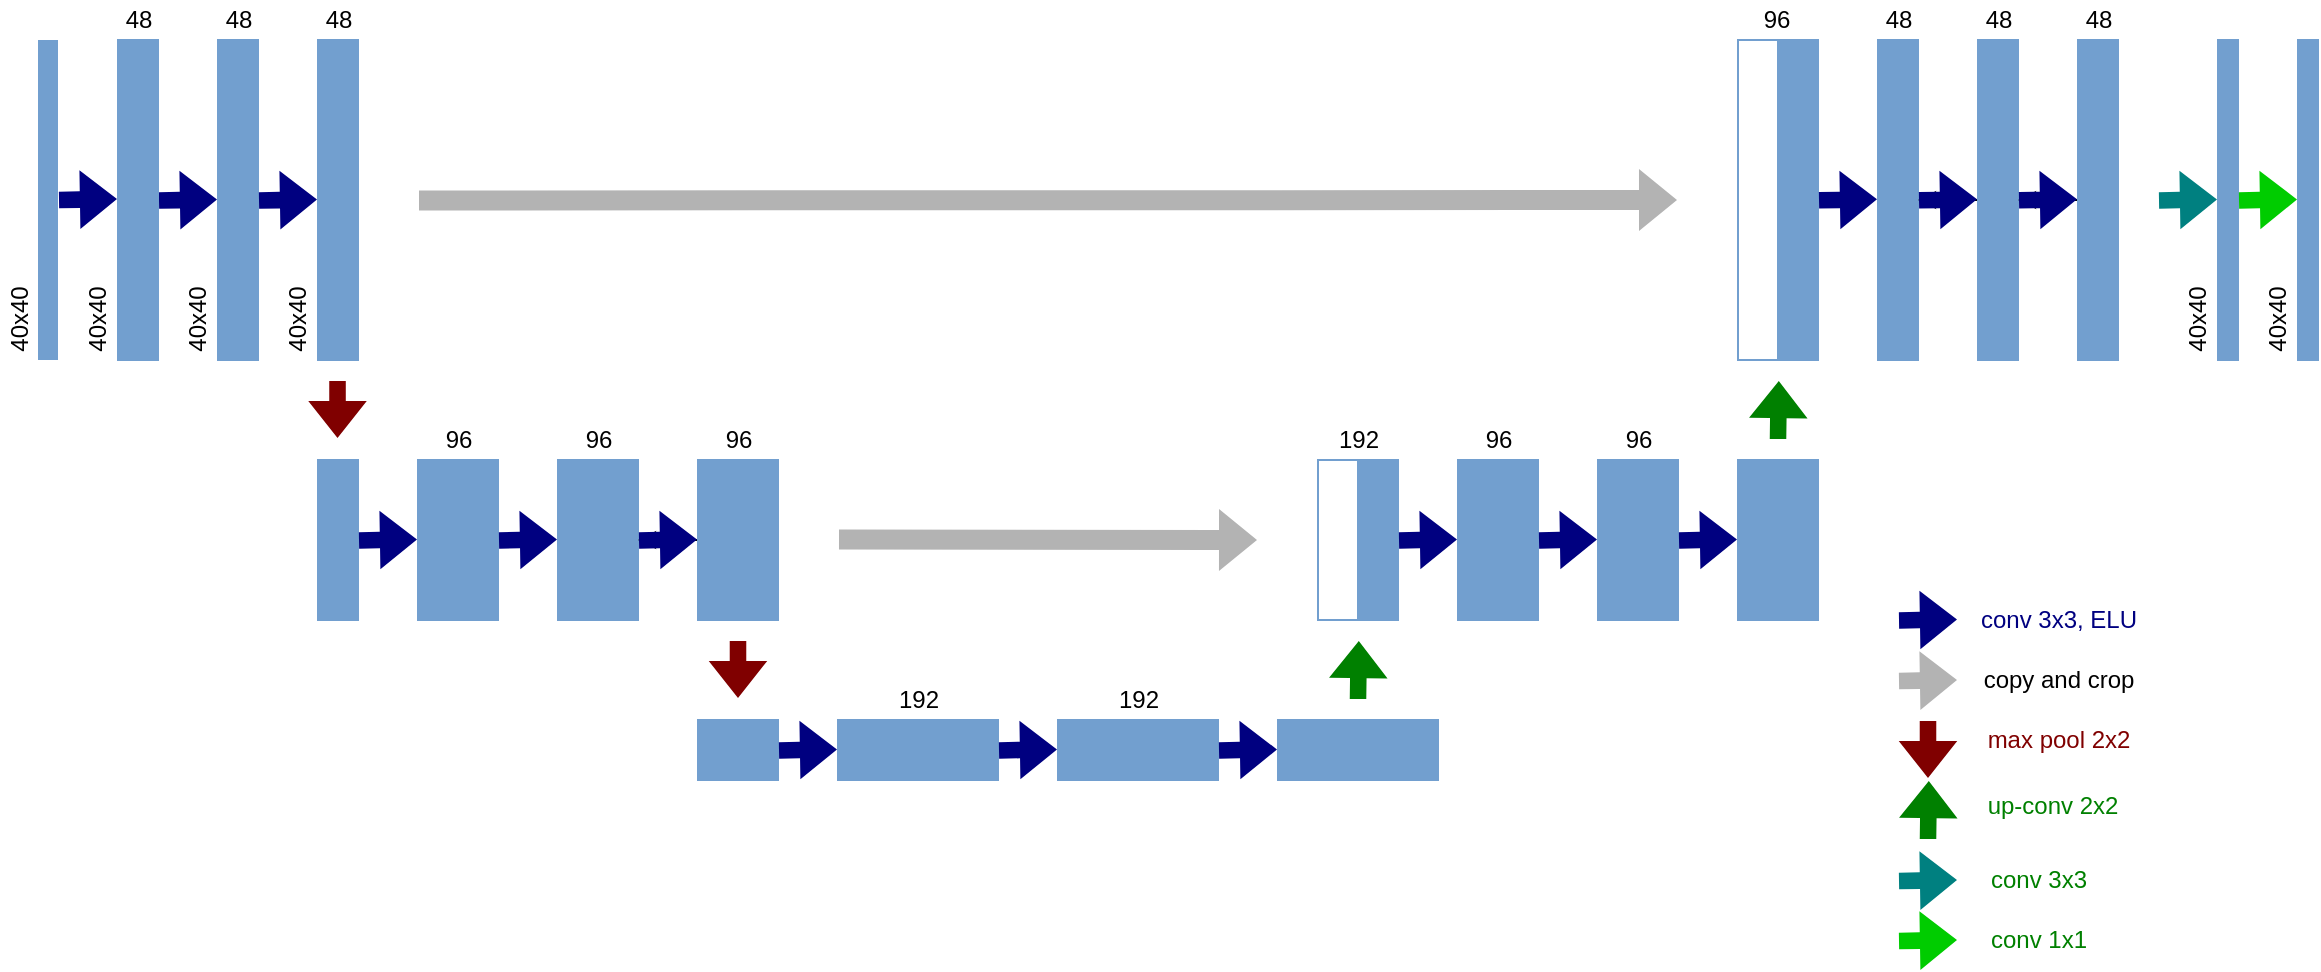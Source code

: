 <mxfile version="16.2.7" type="github">
  <diagram id="ypp5DjGhs4tE9Lc2tg0N" name="Page-1">
    <mxGraphModel dx="1058" dy="927" grid="1" gridSize="10" guides="1" tooltips="1" connect="1" arrows="1" fold="1" page="1" pageScale="1" pageWidth="1200" pageHeight="1600" math="0" shadow="0">
      <root>
        <mxCell id="0" />
        <mxCell id="1" parent="0" />
        <mxCell id="SPQnVZBuOhSP_aongafS-5" value="" style="shape=flexArrow;endArrow=classic;html=1;rounded=0;fillColor=#b3b3b3;strokeColor=none;" parent="1" edge="1">
          <mxGeometry width="50" height="50" relative="1" as="geometry">
            <mxPoint x="230" y="400.21" as="sourcePoint" />
            <mxPoint x="860" y="400" as="targetPoint" />
          </mxGeometry>
        </mxCell>
        <mxCell id="SPQnVZBuOhSP_aongafS-6" value="" style="shape=flexArrow;endArrow=classic;html=1;rounded=0;fillColor=#000080;width=8.269;endSize=5.85;strokeColor=none;" parent="1" edge="1">
          <mxGeometry width="50" height="50" relative="1" as="geometry">
            <mxPoint x="50" y="400" as="sourcePoint" />
            <mxPoint x="80" y="399.5" as="targetPoint" />
          </mxGeometry>
        </mxCell>
        <mxCell id="SPQnVZBuOhSP_aongafS-9" value="" style="shape=flexArrow;endArrow=classic;html=1;rounded=0;fillColor=#000080;width=8.269;endSize=5.85;strokeColor=none;" parent="1" edge="1">
          <mxGeometry width="50" height="50" relative="1" as="geometry">
            <mxPoint x="100" y="400.25" as="sourcePoint" />
            <mxPoint x="130" y="399.75" as="targetPoint" />
          </mxGeometry>
        </mxCell>
        <mxCell id="SPQnVZBuOhSP_aongafS-10" value="" style="shape=flexArrow;endArrow=classic;html=1;rounded=0;fillColor=#800000;width=8.269;endSize=5.85;strokeColor=none;" parent="1" edge="1">
          <mxGeometry width="50" height="50" relative="1" as="geometry">
            <mxPoint x="189.76" y="490" as="sourcePoint" />
            <mxPoint x="189.76" y="519.5" as="targetPoint" />
          </mxGeometry>
        </mxCell>
        <mxCell id="SPQnVZBuOhSP_aongafS-13" value="" style="rounded=0;whiteSpace=wrap;html=1;fillColor=#729FCF;gradientColor=none;strokeColor=none;" parent="1" vertex="1">
          <mxGeometry x="40" y="320" width="10" height="160" as="geometry" />
        </mxCell>
        <mxCell id="SPQnVZBuOhSP_aongafS-14" value="" style="rounded=0;whiteSpace=wrap;html=1;fillColor=#729FCF;gradientColor=none;strokeColor=#729FCF;" parent="1" vertex="1">
          <mxGeometry x="80" y="320" width="20" height="160" as="geometry" />
        </mxCell>
        <mxCell id="SPQnVZBuOhSP_aongafS-15" value="" style="rounded=0;whiteSpace=wrap;html=1;fillColor=#729FCF;gradientColor=none;strokeColor=#729FCF;" parent="1" vertex="1">
          <mxGeometry x="130" y="320" width="20" height="160" as="geometry" />
        </mxCell>
        <mxCell id="SPQnVZBuOhSP_aongafS-16" value="" style="rounded=0;whiteSpace=wrap;html=1;fillColor=#729FCF;gradientColor=none;strokeColor=#729FCF;" parent="1" vertex="1">
          <mxGeometry x="180" y="320" width="20" height="160" as="geometry" />
        </mxCell>
        <mxCell id="SPQnVZBuOhSP_aongafS-17" value="" style="shape=flexArrow;endArrow=classic;html=1;rounded=0;fillColor=#000080;width=8.269;endSize=5.85;strokeColor=none;" parent="1" edge="1">
          <mxGeometry width="50" height="50" relative="1" as="geometry">
            <mxPoint x="150" y="400.25" as="sourcePoint" />
            <mxPoint x="180" y="399.75" as="targetPoint" />
          </mxGeometry>
        </mxCell>
        <mxCell id="SPQnVZBuOhSP_aongafS-18" value="48" style="text;html=1;align=center;verticalAlign=middle;resizable=0;points=[];autosize=1;strokeColor=none;fillColor=none;" parent="1" vertex="1">
          <mxGeometry x="125" y="300" width="30" height="20" as="geometry" />
        </mxCell>
        <mxCell id="SPQnVZBuOhSP_aongafS-19" value="48" style="text;html=1;align=center;verticalAlign=middle;resizable=0;points=[];autosize=1;strokeColor=none;fillColor=none;" parent="1" vertex="1">
          <mxGeometry x="75" y="300" width="30" height="20" as="geometry" />
        </mxCell>
        <mxCell id="SPQnVZBuOhSP_aongafS-20" value="48" style="text;html=1;align=center;verticalAlign=middle;resizable=0;points=[];autosize=1;strokeColor=none;fillColor=none;" parent="1" vertex="1">
          <mxGeometry x="175" y="300" width="30" height="20" as="geometry" />
        </mxCell>
        <mxCell id="SPQnVZBuOhSP_aongafS-21" value="" style="rounded=0;whiteSpace=wrap;html=1;fillColor=#FFFFFF;gradientColor=none;strokeColor=#729FCF;" parent="1" vertex="1">
          <mxGeometry x="890" y="320" width="20" height="160" as="geometry" />
        </mxCell>
        <mxCell id="SPQnVZBuOhSP_aongafS-22" value="" style="rounded=0;whiteSpace=wrap;html=1;fillColor=#729FCF;gradientColor=none;strokeColor=#729FCF;" parent="1" vertex="1">
          <mxGeometry x="910" y="320" width="20" height="160" as="geometry" />
        </mxCell>
        <mxCell id="SPQnVZBuOhSP_aongafS-23" value="" style="rounded=0;whiteSpace=wrap;html=1;fillColor=#729FCF;gradientColor=none;strokeColor=#729FCF;" parent="1" vertex="1">
          <mxGeometry x="960" y="320" width="20" height="160" as="geometry" />
        </mxCell>
        <mxCell id="SPQnVZBuOhSP_aongafS-31" value="" style="edgeStyle=orthogonalEdgeStyle;rounded=0;orthogonalLoop=1;jettySize=auto;html=1;fillColor=#800000;" parent="1" source="SPQnVZBuOhSP_aongafS-24" target="SPQnVZBuOhSP_aongafS-23" edge="1">
          <mxGeometry relative="1" as="geometry" />
        </mxCell>
        <mxCell id="SPQnVZBuOhSP_aongafS-24" value="" style="rounded=0;whiteSpace=wrap;html=1;fillColor=#729FCF;gradientColor=none;strokeColor=#729FCF;" parent="1" vertex="1">
          <mxGeometry x="1010" y="320" width="20" height="160" as="geometry" />
        </mxCell>
        <mxCell id="SPQnVZBuOhSP_aongafS-25" value="96&lt;br&gt;" style="text;html=1;align=center;verticalAlign=middle;resizable=0;points=[];autosize=1;strokeColor=none;fillColor=none;" parent="1" vertex="1">
          <mxGeometry x="894" y="300" width="30" height="20" as="geometry" />
        </mxCell>
        <mxCell id="SPQnVZBuOhSP_aongafS-26" value="48" style="text;html=1;align=center;verticalAlign=middle;resizable=0;points=[];autosize=1;strokeColor=none;fillColor=none;" parent="1" vertex="1">
          <mxGeometry x="955" y="300" width="30" height="20" as="geometry" />
        </mxCell>
        <mxCell id="SPQnVZBuOhSP_aongafS-27" value="48" style="text;html=1;align=center;verticalAlign=middle;resizable=0;points=[];autosize=1;strokeColor=none;fillColor=none;" parent="1" vertex="1">
          <mxGeometry x="1005" y="300" width="30" height="20" as="geometry" />
        </mxCell>
        <mxCell id="SPQnVZBuOhSP_aongafS-29" value="" style="shape=flexArrow;endArrow=classic;html=1;rounded=0;fillColor=#000080;width=8.269;endSize=5.85;strokeColor=none;" parent="1" edge="1">
          <mxGeometry width="50" height="50" relative="1" as="geometry">
            <mxPoint x="930" y="400.17" as="sourcePoint" />
            <mxPoint x="960" y="399.67" as="targetPoint" />
          </mxGeometry>
        </mxCell>
        <mxCell id="SPQnVZBuOhSP_aongafS-30" value="" style="shape=flexArrow;endArrow=classic;html=1;rounded=0;fillColor=#000080;width=8.269;endSize=5.85;strokeColor=none;" parent="1" edge="1">
          <mxGeometry width="50" height="50" relative="1" as="geometry">
            <mxPoint x="980" y="400.17" as="sourcePoint" />
            <mxPoint x="1010" y="399.67" as="targetPoint" />
          </mxGeometry>
        </mxCell>
        <mxCell id="SPQnVZBuOhSP_aongafS-32" value="" style="shape=flexArrow;endArrow=classic;html=1;rounded=0;fillColor=#008080;width=8.269;endSize=5.85;strokeColor=none;" parent="1" edge="1">
          <mxGeometry width="50" height="50" relative="1" as="geometry">
            <mxPoint x="1100" y="400.21" as="sourcePoint" />
            <mxPoint x="1130" y="399.71" as="targetPoint" />
          </mxGeometry>
        </mxCell>
        <mxCell id="SPQnVZBuOhSP_aongafS-33" value="" style="rounded=0;whiteSpace=wrap;html=1;fillColor=#729FCF;gradientColor=none;strokeColor=#729FCF;" parent="1" vertex="1">
          <mxGeometry x="1130" y="320" width="10" height="160" as="geometry" />
        </mxCell>
        <mxCell id="SPQnVZBuOhSP_aongafS-35" value="" style="rounded=0;whiteSpace=wrap;html=1;fillColor=#729FCF;gradientColor=none;strokeColor=#729FCF;" parent="1" vertex="1">
          <mxGeometry x="180" y="530" width="20" height="80" as="geometry" />
        </mxCell>
        <mxCell id="SPQnVZBuOhSP_aongafS-36" value="" style="rounded=0;whiteSpace=wrap;html=1;fillColor=#729FCF;gradientColor=none;strokeColor=#729FCF;" parent="1" vertex="1">
          <mxGeometry x="230" y="530" width="20" height="80" as="geometry" />
        </mxCell>
        <mxCell id="SPQnVZBuOhSP_aongafS-37" value="" style="rounded=0;whiteSpace=wrap;html=1;fillColor=#729FCF;gradientColor=none;strokeColor=#729FCF;" parent="1" vertex="1">
          <mxGeometry x="250" y="530" width="20" height="80" as="geometry" />
        </mxCell>
        <mxCell id="SPQnVZBuOhSP_aongafS-38" value="" style="rounded=0;whiteSpace=wrap;html=1;fillColor=#729FCF;gradientColor=none;strokeColor=#729FCF;" parent="1" vertex="1">
          <mxGeometry x="300" y="530" width="20" height="80" as="geometry" />
        </mxCell>
        <mxCell id="SPQnVZBuOhSP_aongafS-39" value="" style="rounded=0;whiteSpace=wrap;html=1;fillColor=#729FCF;gradientColor=none;strokeColor=#729FCF;" parent="1" vertex="1">
          <mxGeometry x="320" y="530" width="20" height="80" as="geometry" />
        </mxCell>
        <mxCell id="SPQnVZBuOhSP_aongafS-40" value="" style="shape=flexArrow;endArrow=classic;html=1;rounded=0;fillColor=#000080;width=8.269;endSize=5.85;strokeColor=none;" parent="1" edge="1">
          <mxGeometry width="50" height="50" relative="1" as="geometry">
            <mxPoint x="200" y="570.22" as="sourcePoint" />
            <mxPoint x="230" y="569.72" as="targetPoint" />
          </mxGeometry>
        </mxCell>
        <mxCell id="SPQnVZBuOhSP_aongafS-41" value="" style="shape=flexArrow;endArrow=classic;html=1;rounded=0;fillColor=#000080;width=8.269;endSize=5.85;strokeColor=none;" parent="1" edge="1">
          <mxGeometry width="50" height="50" relative="1" as="geometry">
            <mxPoint x="270" y="570.22" as="sourcePoint" />
            <mxPoint x="300" y="569.72" as="targetPoint" />
          </mxGeometry>
        </mxCell>
        <mxCell id="SPQnVZBuOhSP_aongafS-63" value="" style="edgeStyle=orthogonalEdgeStyle;rounded=0;orthogonalLoop=1;jettySize=auto;html=1;fillColor=#008000;" parent="1" source="SPQnVZBuOhSP_aongafS-42" target="SPQnVZBuOhSP_aongafS-39" edge="1">
          <mxGeometry relative="1" as="geometry" />
        </mxCell>
        <mxCell id="SPQnVZBuOhSP_aongafS-42" value="" style="rounded=0;whiteSpace=wrap;html=1;fillColor=#729FCF;gradientColor=none;strokeColor=#729FCF;" parent="1" vertex="1">
          <mxGeometry x="370" y="530" width="20" height="80" as="geometry" />
        </mxCell>
        <mxCell id="SPQnVZBuOhSP_aongafS-43" value="" style="rounded=0;whiteSpace=wrap;html=1;fillColor=#729FCF;gradientColor=none;strokeColor=#729FCF;" parent="1" vertex="1">
          <mxGeometry x="390" y="530" width="20" height="80" as="geometry" />
        </mxCell>
        <mxCell id="SPQnVZBuOhSP_aongafS-44" value="" style="shape=flexArrow;endArrow=classic;html=1;rounded=0;fillColor=#000080;width=8.269;endSize=5.85;strokeColor=none;" parent="1" edge="1">
          <mxGeometry width="50" height="50" relative="1" as="geometry">
            <mxPoint x="340" y="570.22" as="sourcePoint" />
            <mxPoint x="370" y="569.72" as="targetPoint" />
          </mxGeometry>
        </mxCell>
        <mxCell id="SPQnVZBuOhSP_aongafS-45" value="" style="rounded=0;whiteSpace=wrap;html=1;fillColor=#729FCF;gradientColor=none;strokeColor=#729FCF;" parent="1" vertex="1">
          <mxGeometry x="700" y="530" width="20" height="80" as="geometry" />
        </mxCell>
        <mxCell id="SPQnVZBuOhSP_aongafS-46" value="" style="rounded=0;whiteSpace=wrap;html=1;fillColor=#729FCF;gradientColor=none;strokeColor=#729FCF;" parent="1" vertex="1">
          <mxGeometry x="750" y="530" width="20" height="80" as="geometry" />
        </mxCell>
        <mxCell id="SPQnVZBuOhSP_aongafS-47" value="" style="rounded=0;whiteSpace=wrap;html=1;fillColor=#729FCF;gradientColor=none;strokeColor=#729FCF;" parent="1" vertex="1">
          <mxGeometry x="770" y="530" width="20" height="80" as="geometry" />
        </mxCell>
        <mxCell id="SPQnVZBuOhSP_aongafS-48" value="" style="rounded=0;whiteSpace=wrap;html=1;fillColor=#729FCF;gradientColor=none;strokeColor=#729FCF;" parent="1" vertex="1">
          <mxGeometry x="820" y="530" width="20" height="80" as="geometry" />
        </mxCell>
        <mxCell id="SPQnVZBuOhSP_aongafS-49" value="" style="rounded=0;whiteSpace=wrap;html=1;fillColor=#729FCF;gradientColor=none;strokeColor=#729FCF;" parent="1" vertex="1">
          <mxGeometry x="840" y="530" width="20" height="80" as="geometry" />
        </mxCell>
        <mxCell id="SPQnVZBuOhSP_aongafS-50" value="" style="shape=flexArrow;endArrow=classic;html=1;rounded=0;fillColor=#000080;width=8.269;endSize=5.85;strokeColor=none;" parent="1" edge="1">
          <mxGeometry width="50" height="50" relative="1" as="geometry">
            <mxPoint x="720" y="570.22" as="sourcePoint" />
            <mxPoint x="750" y="569.72" as="targetPoint" />
          </mxGeometry>
        </mxCell>
        <mxCell id="SPQnVZBuOhSP_aongafS-51" value="" style="shape=flexArrow;endArrow=classic;html=1;rounded=0;fillColor=#000080;width=8.269;endSize=5.85;strokeColor=none;" parent="1" edge="1">
          <mxGeometry width="50" height="50" relative="1" as="geometry">
            <mxPoint x="790" y="570.22" as="sourcePoint" />
            <mxPoint x="820" y="569.72" as="targetPoint" />
          </mxGeometry>
        </mxCell>
        <mxCell id="SPQnVZBuOhSP_aongafS-52" value="" style="rounded=0;whiteSpace=wrap;html=1;fillColor=#729FCF;gradientColor=none;strokeColor=#729FCF;" parent="1" vertex="1">
          <mxGeometry x="890" y="530" width="20" height="80" as="geometry" />
        </mxCell>
        <mxCell id="SPQnVZBuOhSP_aongafS-53" value="" style="rounded=0;whiteSpace=wrap;html=1;fillColor=#729FCF;gradientColor=none;strokeColor=#729FCF;" parent="1" vertex="1">
          <mxGeometry x="910" y="530" width="20" height="80" as="geometry" />
        </mxCell>
        <mxCell id="SPQnVZBuOhSP_aongafS-54" value="" style="shape=flexArrow;endArrow=classic;html=1;rounded=0;fillColor=#000080;width=8.269;endSize=5.85;strokeColor=none;" parent="1" edge="1">
          <mxGeometry width="50" height="50" relative="1" as="geometry">
            <mxPoint x="860" y="570.22" as="sourcePoint" />
            <mxPoint x="890" y="569.72" as="targetPoint" />
          </mxGeometry>
        </mxCell>
        <mxCell id="SPQnVZBuOhSP_aongafS-55" value="" style="rounded=0;whiteSpace=wrap;html=1;fillColor=#FFFFFF;gradientColor=none;strokeColor=#729FCF;" parent="1" vertex="1">
          <mxGeometry x="680" y="530" width="20" height="80" as="geometry" />
        </mxCell>
        <mxCell id="SPQnVZBuOhSP_aongafS-57" value="" style="shape=flexArrow;endArrow=classic;html=1;rounded=0;fillColor=#b3b3b3;strokeColor=none;" parent="1" edge="1">
          <mxGeometry width="50" height="50" relative="1" as="geometry">
            <mxPoint x="440" y="569.78" as="sourcePoint" />
            <mxPoint x="650" y="570" as="targetPoint" />
          </mxGeometry>
        </mxCell>
        <mxCell id="SPQnVZBuOhSP_aongafS-58" value="" style="shape=flexArrow;endArrow=classic;html=1;rounded=0;fillColor=#800000;width=8.269;endSize=5.85;strokeColor=none;" parent="1" edge="1">
          <mxGeometry width="50" height="50" relative="1" as="geometry">
            <mxPoint x="390" y="620" as="sourcePoint" />
            <mxPoint x="390" y="649.5" as="targetPoint" />
          </mxGeometry>
        </mxCell>
        <mxCell id="SPQnVZBuOhSP_aongafS-59" value="" style="shape=flexArrow;endArrow=classic;html=1;rounded=0;fillColor=#008000;width=8.269;endSize=5.85;strokeColor=none;" parent="1" edge="1">
          <mxGeometry width="50" height="50" relative="1" as="geometry">
            <mxPoint x="700" y="650" as="sourcePoint" />
            <mxPoint x="700.41" y="620" as="targetPoint" />
          </mxGeometry>
        </mxCell>
        <mxCell id="SPQnVZBuOhSP_aongafS-60" value="" style="shape=flexArrow;endArrow=classic;html=1;rounded=0;fillColor=#008000;width=8.269;endSize=5.85;strokeColor=none;" parent="1" edge="1">
          <mxGeometry width="50" height="50" relative="1" as="geometry">
            <mxPoint x="910" y="520.0" as="sourcePoint" />
            <mxPoint x="910.41" y="490.0" as="targetPoint" />
          </mxGeometry>
        </mxCell>
        <mxCell id="SPQnVZBuOhSP_aongafS-61" value="" style="rounded=0;whiteSpace=wrap;html=1;fillColor=#729FCF;gradientColor=none;strokeColor=#729FCF;" parent="1" vertex="1">
          <mxGeometry x="390" y="660" width="20" height="30" as="geometry" />
        </mxCell>
        <mxCell id="SPQnVZBuOhSP_aongafS-62" value="" style="rounded=0;whiteSpace=wrap;html=1;fillColor=#729FCF;gradientColor=none;strokeColor=#729FCF;" parent="1" vertex="1">
          <mxGeometry x="370" y="660" width="20" height="30" as="geometry" />
        </mxCell>
        <mxCell id="SPQnVZBuOhSP_aongafS-64" value="" style="shape=flexArrow;endArrow=classic;html=1;rounded=0;fillColor=#000080;width=8.269;endSize=5.85;strokeColor=none;" parent="1" edge="1">
          <mxGeometry width="50" height="50" relative="1" as="geometry">
            <mxPoint x="410" y="675.21" as="sourcePoint" />
            <mxPoint x="440" y="674.71" as="targetPoint" />
          </mxGeometry>
        </mxCell>
        <mxCell id="SPQnVZBuOhSP_aongafS-65" value="" style="rounded=0;whiteSpace=wrap;html=1;fillColor=#729FCF;gradientColor=none;strokeColor=#729FCF;" parent="1" vertex="1">
          <mxGeometry x="440" y="660" width="20" height="30" as="geometry" />
        </mxCell>
        <mxCell id="SPQnVZBuOhSP_aongafS-66" value="" style="rounded=0;whiteSpace=wrap;html=1;fillColor=#729FCF;gradientColor=none;strokeColor=#729FCF;" parent="1" vertex="1">
          <mxGeometry x="460" y="660" width="20" height="30" as="geometry" />
        </mxCell>
        <mxCell id="SPQnVZBuOhSP_aongafS-67" value="" style="rounded=0;whiteSpace=wrap;html=1;fillColor=#729FCF;gradientColor=none;strokeColor=#729FCF;" parent="1" vertex="1">
          <mxGeometry x="480" y="660" width="20" height="30" as="geometry" />
        </mxCell>
        <mxCell id="SPQnVZBuOhSP_aongafS-68" value="" style="rounded=0;whiteSpace=wrap;html=1;fillColor=#729FCF;gradientColor=none;strokeColor=#729FCF;" parent="1" vertex="1">
          <mxGeometry x="500" y="660" width="20" height="30" as="geometry" />
        </mxCell>
        <mxCell id="SPQnVZBuOhSP_aongafS-69" value="" style="shape=flexArrow;endArrow=classic;html=1;rounded=0;fillColor=#000080;width=8.269;endSize=5.85;strokeColor=none;" parent="1" edge="1">
          <mxGeometry width="50" height="50" relative="1" as="geometry">
            <mxPoint x="520" y="675.21" as="sourcePoint" />
            <mxPoint x="550" y="674.71" as="targetPoint" />
          </mxGeometry>
        </mxCell>
        <mxCell id="SPQnVZBuOhSP_aongafS-70" value="" style="rounded=0;whiteSpace=wrap;html=1;fillColor=#729FCF;gradientColor=none;strokeColor=#729FCF;" parent="1" vertex="1">
          <mxGeometry x="550" y="660" width="20" height="30" as="geometry" />
        </mxCell>
        <mxCell id="SPQnVZBuOhSP_aongafS-71" value="" style="rounded=0;whiteSpace=wrap;html=1;fillColor=#729FCF;gradientColor=none;strokeColor=#729FCF;" parent="1" vertex="1">
          <mxGeometry x="570" y="660" width="20" height="30" as="geometry" />
        </mxCell>
        <mxCell id="SPQnVZBuOhSP_aongafS-72" value="" style="rounded=0;whiteSpace=wrap;html=1;fillColor=#729FCF;gradientColor=none;strokeColor=#729FCF;" parent="1" vertex="1">
          <mxGeometry x="590" y="660" width="20" height="30" as="geometry" />
        </mxCell>
        <mxCell id="SPQnVZBuOhSP_aongafS-73" value="" style="rounded=0;whiteSpace=wrap;html=1;fillColor=#729FCF;gradientColor=none;strokeColor=#729FCF;" parent="1" vertex="1">
          <mxGeometry x="610" y="660" width="20" height="30" as="geometry" />
        </mxCell>
        <mxCell id="SPQnVZBuOhSP_aongafS-74" value="" style="shape=flexArrow;endArrow=classic;html=1;rounded=0;fillColor=#000080;width=8.269;endSize=5.85;strokeColor=none;" parent="1" edge="1">
          <mxGeometry width="50" height="50" relative="1" as="geometry">
            <mxPoint x="630" y="675.21" as="sourcePoint" />
            <mxPoint x="660" y="674.71" as="targetPoint" />
          </mxGeometry>
        </mxCell>
        <mxCell id="SPQnVZBuOhSP_aongafS-75" value="" style="rounded=0;whiteSpace=wrap;html=1;fillColor=#729FCF;gradientColor=none;strokeColor=#729FCF;" parent="1" vertex="1">
          <mxGeometry x="660" y="660" width="20" height="30" as="geometry" />
        </mxCell>
        <mxCell id="SPQnVZBuOhSP_aongafS-76" value="" style="rounded=0;whiteSpace=wrap;html=1;fillColor=#729FCF;gradientColor=none;strokeColor=#729FCF;" parent="1" vertex="1">
          <mxGeometry x="680" y="660" width="20" height="30" as="geometry" />
        </mxCell>
        <mxCell id="SPQnVZBuOhSP_aongafS-77" value="" style="rounded=0;whiteSpace=wrap;html=1;fillColor=#729FCF;gradientColor=none;strokeColor=#729FCF;" parent="1" vertex="1">
          <mxGeometry x="700" y="660" width="20" height="30" as="geometry" />
        </mxCell>
        <mxCell id="SPQnVZBuOhSP_aongafS-78" value="" style="rounded=0;whiteSpace=wrap;html=1;fillColor=#729FCF;gradientColor=none;strokeColor=#729FCF;" parent="1" vertex="1">
          <mxGeometry x="720" y="660" width="20" height="30" as="geometry" />
        </mxCell>
        <mxCell id="SPQnVZBuOhSP_aongafS-79" value="192&lt;br&gt;" style="text;html=1;align=center;verticalAlign=middle;resizable=0;points=[];autosize=1;strokeColor=none;fillColor=none;" parent="1" vertex="1">
          <mxGeometry x="460" y="640" width="40" height="20" as="geometry" />
        </mxCell>
        <mxCell id="SPQnVZBuOhSP_aongafS-80" value="192&lt;br&gt;" style="text;html=1;align=center;verticalAlign=middle;resizable=0;points=[];autosize=1;strokeColor=none;fillColor=none;" parent="1" vertex="1">
          <mxGeometry x="570" y="640" width="40" height="20" as="geometry" />
        </mxCell>
        <mxCell id="SPQnVZBuOhSP_aongafS-82" value="96" style="text;html=1;align=center;verticalAlign=middle;resizable=0;points=[];autosize=1;strokeColor=none;fillColor=none;" parent="1" vertex="1">
          <mxGeometry x="235" y="510" width="30" height="20" as="geometry" />
        </mxCell>
        <mxCell id="SPQnVZBuOhSP_aongafS-83" value="96" style="text;html=1;align=center;verticalAlign=middle;resizable=0;points=[];autosize=1;strokeColor=none;fillColor=none;" parent="1" vertex="1">
          <mxGeometry x="305" y="510" width="30" height="20" as="geometry" />
        </mxCell>
        <mxCell id="SPQnVZBuOhSP_aongafS-84" value="96" style="text;html=1;align=center;verticalAlign=middle;resizable=0;points=[];autosize=1;strokeColor=none;fillColor=none;" parent="1" vertex="1">
          <mxGeometry x="375" y="510" width="30" height="20" as="geometry" />
        </mxCell>
        <mxCell id="SPQnVZBuOhSP_aongafS-85" value="192&lt;br&gt;" style="text;html=1;align=center;verticalAlign=middle;resizable=0;points=[];autosize=1;strokeColor=none;fillColor=none;" parent="1" vertex="1">
          <mxGeometry x="680" y="510" width="40" height="20" as="geometry" />
        </mxCell>
        <mxCell id="SPQnVZBuOhSP_aongafS-87" value="96" style="text;html=1;align=center;verticalAlign=middle;resizable=0;points=[];autosize=1;strokeColor=none;fillColor=none;" parent="1" vertex="1">
          <mxGeometry x="825" y="510" width="30" height="20" as="geometry" />
        </mxCell>
        <mxCell id="SPQnVZBuOhSP_aongafS-88" value="96" style="text;html=1;align=center;verticalAlign=middle;resizable=0;points=[];autosize=1;strokeColor=none;fillColor=none;" parent="1" vertex="1">
          <mxGeometry x="755" y="510" width="30" height="20" as="geometry" />
        </mxCell>
        <mxCell id="SPQnVZBuOhSP_aongafS-89" value="" style="shape=flexArrow;endArrow=classic;html=1;rounded=0;fillColor=#000080;width=8.269;endSize=5.85;strokeColor=none;" parent="1" edge="1">
          <mxGeometry width="50" height="50" relative="1" as="geometry">
            <mxPoint x="970" y="610.21" as="sourcePoint" />
            <mxPoint x="1000" y="609.71" as="targetPoint" />
          </mxGeometry>
        </mxCell>
        <mxCell id="SPQnVZBuOhSP_aongafS-90" value="&lt;font color=&quot;#000080&quot;&gt;conv 3x3, ELU&lt;/font&gt;" style="text;html=1;align=center;verticalAlign=middle;resizable=0;points=[];autosize=1;strokeColor=none;fillColor=none;" parent="1" vertex="1">
          <mxGeometry x="1005" y="600" width="90" height="20" as="geometry" />
        </mxCell>
        <mxCell id="SPQnVZBuOhSP_aongafS-92" value="" style="shape=flexArrow;endArrow=classic;html=1;rounded=0;fillColor=#B3B3B3;width=8.269;endSize=5.85;strokeColor=none;" parent="1" edge="1">
          <mxGeometry width="50" height="50" relative="1" as="geometry">
            <mxPoint x="970" y="640.5" as="sourcePoint" />
            <mxPoint x="1000" y="640.0" as="targetPoint" />
          </mxGeometry>
        </mxCell>
        <mxCell id="SPQnVZBuOhSP_aongafS-93" value="copy and crop" style="text;html=1;align=center;verticalAlign=middle;resizable=0;points=[];autosize=1;strokeColor=none;fillColor=none;" parent="1" vertex="1">
          <mxGeometry x="1005" y="630" width="90" height="20" as="geometry" />
        </mxCell>
        <mxCell id="SPQnVZBuOhSP_aongafS-94" value="" style="shape=flexArrow;endArrow=classic;html=1;rounded=0;fillColor=#800000;width=8.269;endSize=5.85;strokeColor=none;" parent="1" edge="1">
          <mxGeometry width="50" height="50" relative="1" as="geometry">
            <mxPoint x="985" y="660" as="sourcePoint" />
            <mxPoint x="985" y="689.5" as="targetPoint" />
          </mxGeometry>
        </mxCell>
        <mxCell id="SPQnVZBuOhSP_aongafS-95" value="" style="shape=flexArrow;endArrow=classic;html=1;rounded=0;fillColor=#008000;width=8.269;endSize=5.85;strokeColor=none;" parent="1" edge="1">
          <mxGeometry width="50" height="50" relative="1" as="geometry">
            <mxPoint x="985" y="720.0" as="sourcePoint" />
            <mxPoint x="985.41" y="690.0" as="targetPoint" />
          </mxGeometry>
        </mxCell>
        <mxCell id="SPQnVZBuOhSP_aongafS-96" value="" style="shape=flexArrow;endArrow=classic;html=1;rounded=0;fillColor=#008080;width=8.269;endSize=5.85;strokeColor=none;" parent="1" edge="1">
          <mxGeometry width="50" height="50" relative="1" as="geometry">
            <mxPoint x="970" y="740.5" as="sourcePoint" />
            <mxPoint x="1000" y="740" as="targetPoint" />
          </mxGeometry>
        </mxCell>
        <mxCell id="SPQnVZBuOhSP_aongafS-97" value="&lt;font color=&quot;#800000&quot;&gt;max pool 2x2&lt;/font&gt;" style="text;html=1;align=center;verticalAlign=middle;resizable=0;points=[];autosize=1;strokeColor=none;fillColor=none;" parent="1" vertex="1">
          <mxGeometry x="1005" y="660" width="90" height="20" as="geometry" />
        </mxCell>
        <mxCell id="SPQnVZBuOhSP_aongafS-98" value="&lt;font&gt;up-conv 2x2&lt;/font&gt;" style="text;html=1;align=center;verticalAlign=middle;resizable=0;points=[];autosize=1;strokeColor=none;fillColor=none;fontColor=#008000;" parent="1" vertex="1">
          <mxGeometry x="1007" y="693" width="80" height="20" as="geometry" />
        </mxCell>
        <mxCell id="SPQnVZBuOhSP_aongafS-99" value="&lt;font&gt;conv 3x3&lt;/font&gt;" style="text;html=1;align=center;verticalAlign=middle;resizable=0;points=[];autosize=1;strokeColor=none;fillColor=none;fontColor=#008000;" parent="1" vertex="1">
          <mxGeometry x="1010" y="730" width="60" height="20" as="geometry" />
        </mxCell>
        <mxCell id="SPQnVZBuOhSP_aongafS-100" value="" style="shape=flexArrow;endArrow=classic;html=1;rounded=0;fillColor=#00CC00;width=8.269;endSize=5.85;strokeColor=none;" parent="1" edge="1">
          <mxGeometry width="50" height="50" relative="1" as="geometry">
            <mxPoint x="970" y="770.5" as="sourcePoint" />
            <mxPoint x="1000" y="770" as="targetPoint" />
          </mxGeometry>
        </mxCell>
        <mxCell id="SPQnVZBuOhSP_aongafS-101" value="&lt;font&gt;conv 1x1&lt;/font&gt;" style="text;html=1;align=center;verticalAlign=middle;resizable=0;points=[];autosize=1;strokeColor=none;fillColor=none;fontColor=#008000;" parent="1" vertex="1">
          <mxGeometry x="1010" y="760" width="60" height="20" as="geometry" />
        </mxCell>
        <mxCell id="SPQnVZBuOhSP_aongafS-102" value="" style="edgeStyle=orthogonalEdgeStyle;rounded=0;orthogonalLoop=1;jettySize=auto;html=1;fillColor=#800000;" parent="1" source="SPQnVZBuOhSP_aongafS-103" edge="1">
          <mxGeometry relative="1" as="geometry">
            <mxPoint x="1030" y="400.029" as="targetPoint" />
          </mxGeometry>
        </mxCell>
        <mxCell id="SPQnVZBuOhSP_aongafS-103" value="" style="rounded=0;whiteSpace=wrap;html=1;fillColor=#729FCF;gradientColor=none;strokeColor=#729FCF;" parent="1" vertex="1">
          <mxGeometry x="1060" y="320" width="20" height="160" as="geometry" />
        </mxCell>
        <mxCell id="SPQnVZBuOhSP_aongafS-104" value="" style="shape=flexArrow;endArrow=classic;html=1;rounded=0;fillColor=#000080;width=8.269;endSize=5.85;strokeColor=none;" parent="1" edge="1">
          <mxGeometry width="50" height="50" relative="1" as="geometry">
            <mxPoint x="1030" y="400.17" as="sourcePoint" />
            <mxPoint x="1060" y="399.67" as="targetPoint" />
          </mxGeometry>
        </mxCell>
        <mxCell id="SPQnVZBuOhSP_aongafS-105" value="48" style="text;html=1;align=center;verticalAlign=middle;resizable=0;points=[];autosize=1;strokeColor=none;fillColor=none;" parent="1" vertex="1">
          <mxGeometry x="1055" y="300" width="30" height="20" as="geometry" />
        </mxCell>
        <mxCell id="SPQnVZBuOhSP_aongafS-106" value="" style="shape=flexArrow;endArrow=classic;html=1;rounded=0;fillColor=#00CC00;width=8.269;endSize=5.85;strokeColor=none;" parent="1" edge="1">
          <mxGeometry width="50" height="50" relative="1" as="geometry">
            <mxPoint x="1140" y="400.21" as="sourcePoint" />
            <mxPoint x="1170" y="399.71" as="targetPoint" />
          </mxGeometry>
        </mxCell>
        <mxCell id="SPQnVZBuOhSP_aongafS-107" value="" style="rounded=0;whiteSpace=wrap;html=1;fillColor=#729FCF;gradientColor=none;strokeColor=#729FCF;" parent="1" vertex="1">
          <mxGeometry x="1170" y="320" width="10" height="160" as="geometry" />
        </mxCell>
        <mxCell id="SPQnVZBuOhSP_aongafS-108" value="40x40" style="text;html=1;align=center;verticalAlign=middle;resizable=0;points=[];autosize=1;strokeColor=none;fillColor=none;rotation=-90;" parent="1" vertex="1">
          <mxGeometry x="6" y="450" width="50" height="20" as="geometry" />
        </mxCell>
        <mxCell id="SPQnVZBuOhSP_aongafS-109" value="40x40" style="text;html=1;align=center;verticalAlign=middle;resizable=0;points=[];autosize=1;strokeColor=none;fillColor=none;rotation=-90;" parent="1" vertex="1">
          <mxGeometry x="45" y="450" width="50" height="20" as="geometry" />
        </mxCell>
        <mxCell id="SPQnVZBuOhSP_aongafS-110" value="40x40" style="text;html=1;align=center;verticalAlign=middle;resizable=0;points=[];autosize=1;strokeColor=none;fillColor=none;rotation=-90;" parent="1" vertex="1">
          <mxGeometry x="95" y="450" width="50" height="20" as="geometry" />
        </mxCell>
        <mxCell id="SPQnVZBuOhSP_aongafS-111" value="40x40" style="text;html=1;align=center;verticalAlign=middle;resizable=0;points=[];autosize=1;strokeColor=none;fillColor=none;rotation=-90;" parent="1" vertex="1">
          <mxGeometry x="145" y="450" width="50" height="20" as="geometry" />
        </mxCell>
        <mxCell id="9s280RufrmUrVYKE8mkP-1" value="40x40" style="text;html=1;align=center;verticalAlign=middle;resizable=0;points=[];autosize=1;strokeColor=none;fillColor=none;rotation=-90;" vertex="1" parent="1">
          <mxGeometry x="1135" y="450" width="50" height="20" as="geometry" />
        </mxCell>
        <mxCell id="9s280RufrmUrVYKE8mkP-2" value="40x40" style="text;html=1;align=center;verticalAlign=middle;resizable=0;points=[];autosize=1;strokeColor=none;fillColor=none;rotation=-90;" vertex="1" parent="1">
          <mxGeometry x="1095" y="450" width="50" height="20" as="geometry" />
        </mxCell>
      </root>
    </mxGraphModel>
  </diagram>
</mxfile>
